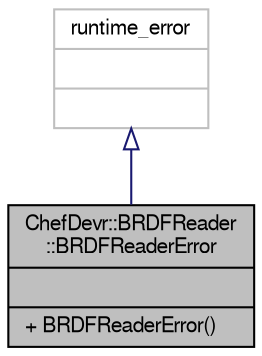 digraph "ChefDevr::BRDFReader::BRDFReaderError"
{
  edge [fontname="FreeSans",fontsize="10",labelfontname="FreeSans",labelfontsize="10"];
  node [fontname="FreeSans",fontsize="10",shape=record];
  Node1 [label="{ChefDevr::BRDFReader\l::BRDFReaderError\n||+ BRDFReaderError()\l}",height=0.2,width=0.4,color="black", fillcolor="grey75", style="filled", fontcolor="black"];
  Node2 -> Node1 [dir="back",color="midnightblue",fontsize="10",style="solid",arrowtail="onormal",fontname="FreeSans"];
  Node2 [label="{runtime_error\n||}",height=0.2,width=0.4,color="grey75", fillcolor="white", style="filled"];
}
